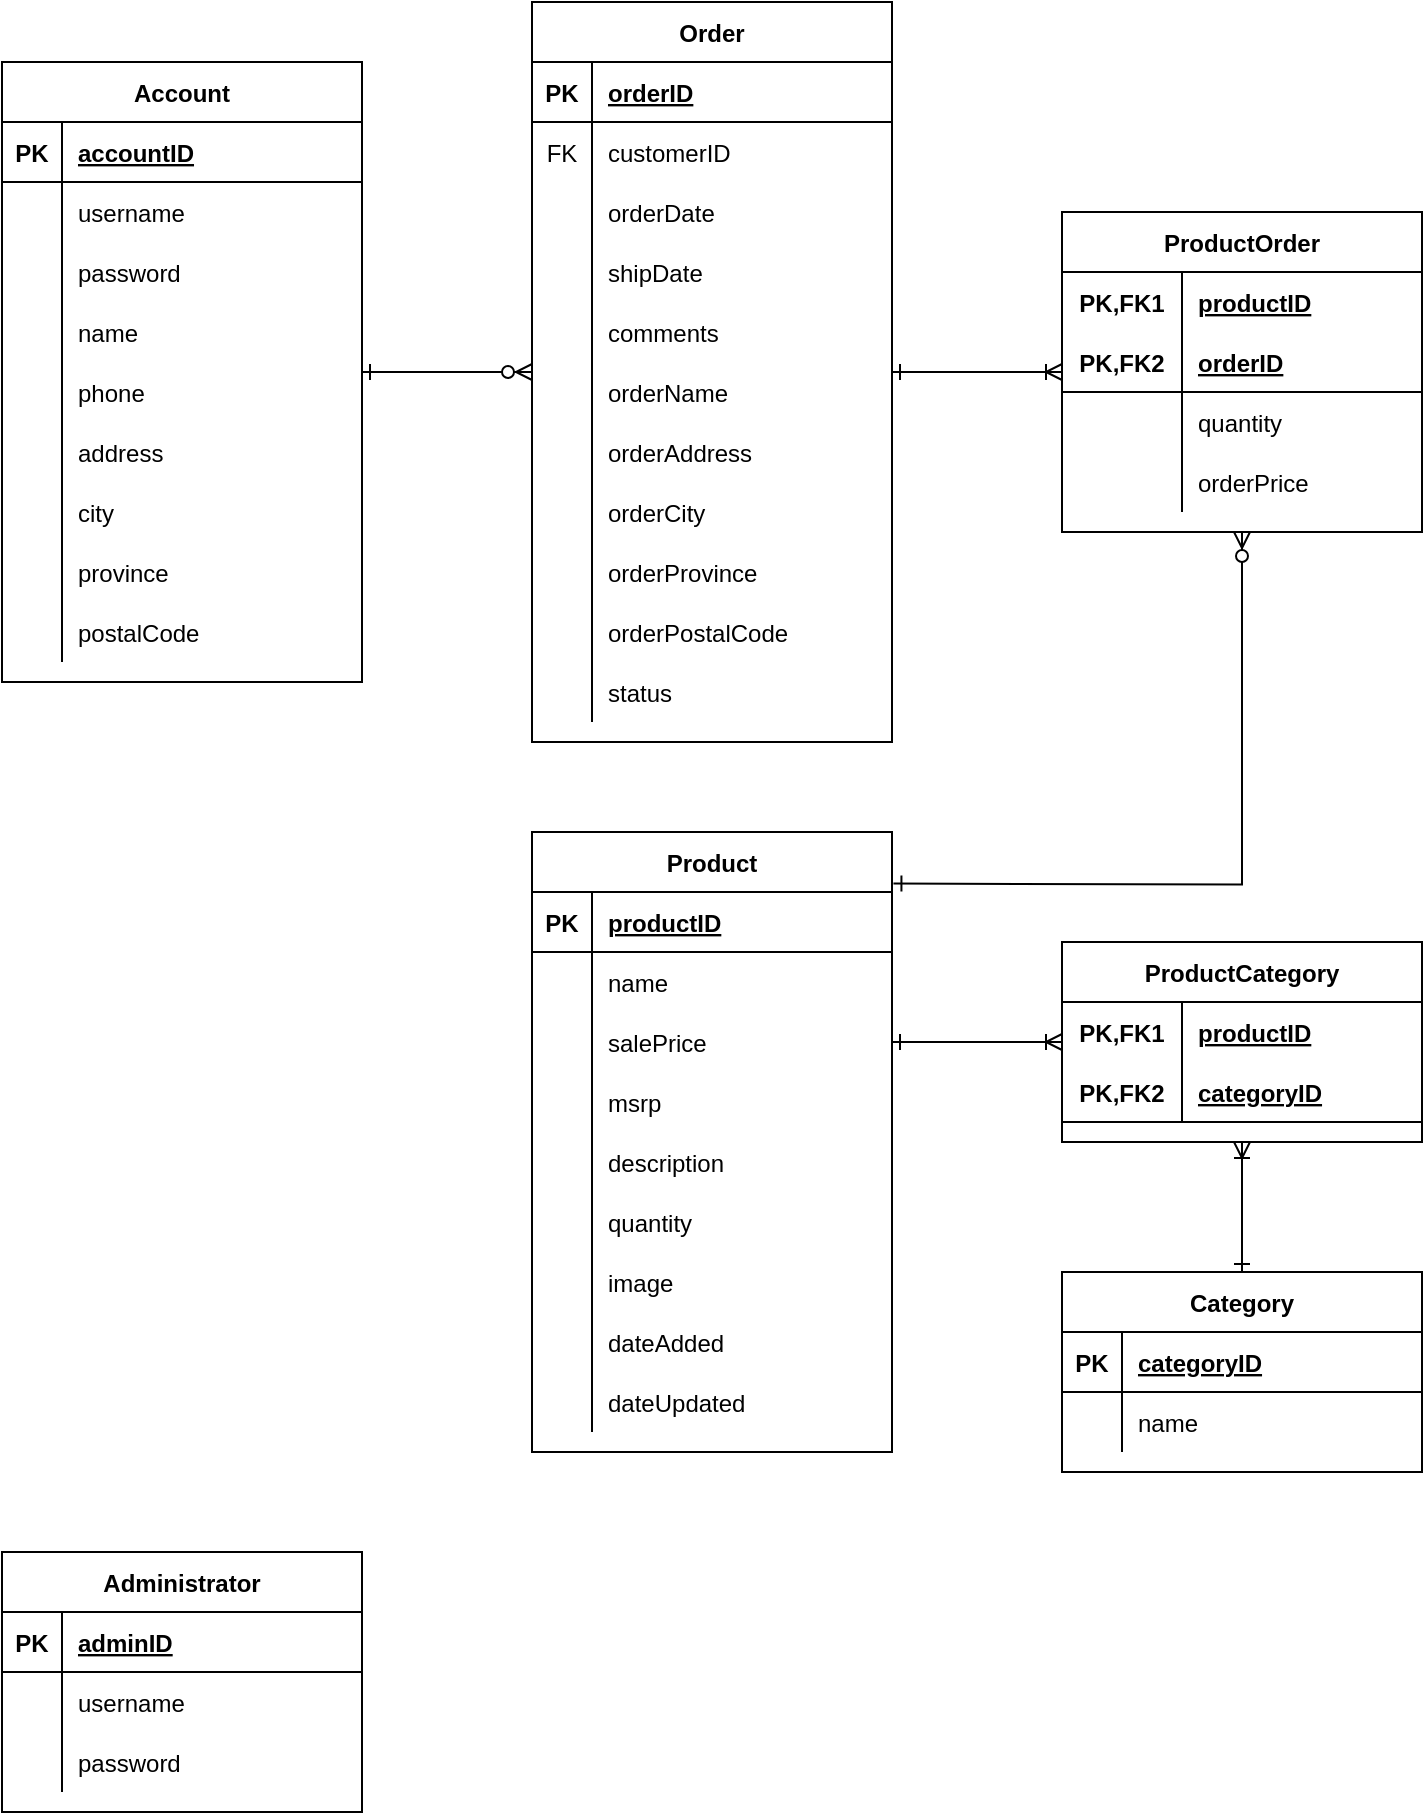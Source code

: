 <mxfile version="14.5.3" type="github"><diagram id="R2lEEEUBdFMjLlhIrx00" name="Page-1"><mxGraphModel dx="1422" dy="763" grid="1" gridSize="10" guides="1" tooltips="1" connect="1" arrows="1" fold="1" page="1" pageScale="1" pageWidth="850" pageHeight="1100" math="0" shadow="0" extFonts="Permanent Marker^https://fonts.googleapis.com/css?family=Permanent+Marker"><root><mxCell id="0"/><mxCell id="1" parent="0"/><mxCell id="G5OpR1MBxTv0R012GZ2A-1" value="Account" style="shape=table;startSize=30;container=1;collapsible=1;childLayout=tableLayout;fixedRows=1;rowLines=0;fontStyle=1;align=center;resizeLast=1;" parent="1" vertex="1"><mxGeometry x="70" y="55" width="180" height="310" as="geometry"/></mxCell><mxCell id="G5OpR1MBxTv0R012GZ2A-2" value="" style="shape=partialRectangle;collapsible=0;dropTarget=0;pointerEvents=0;fillColor=none;top=0;left=0;bottom=1;right=0;points=[[0,0.5],[1,0.5]];portConstraint=eastwest;" parent="G5OpR1MBxTv0R012GZ2A-1" vertex="1"><mxGeometry y="30" width="180" height="30" as="geometry"/></mxCell><mxCell id="G5OpR1MBxTv0R012GZ2A-3" value="PK" style="shape=partialRectangle;connectable=0;fillColor=none;top=0;left=0;bottom=0;right=0;fontStyle=1;overflow=hidden;" parent="G5OpR1MBxTv0R012GZ2A-2" vertex="1"><mxGeometry width="30" height="30" as="geometry"/></mxCell><mxCell id="G5OpR1MBxTv0R012GZ2A-4" value="accountID" style="shape=partialRectangle;connectable=0;fillColor=none;top=0;left=0;bottom=0;right=0;align=left;spacingLeft=6;fontStyle=5;overflow=hidden;" parent="G5OpR1MBxTv0R012GZ2A-2" vertex="1"><mxGeometry x="30" width="150" height="30" as="geometry"/></mxCell><mxCell id="G5OpR1MBxTv0R012GZ2A-189" value="" style="shape=partialRectangle;collapsible=0;dropTarget=0;pointerEvents=0;fillColor=none;top=0;left=0;bottom=0;right=0;points=[[0,0.5],[1,0.5]];portConstraint=eastwest;" parent="G5OpR1MBxTv0R012GZ2A-1" vertex="1"><mxGeometry y="60" width="180" height="30" as="geometry"/></mxCell><mxCell id="G5OpR1MBxTv0R012GZ2A-190" value="" style="shape=partialRectangle;connectable=0;fillColor=none;top=0;left=0;bottom=0;right=0;editable=1;overflow=hidden;" parent="G5OpR1MBxTv0R012GZ2A-189" vertex="1"><mxGeometry width="30" height="30" as="geometry"/></mxCell><mxCell id="G5OpR1MBxTv0R012GZ2A-191" value="username" style="shape=partialRectangle;connectable=0;fillColor=none;top=0;left=0;bottom=0;right=0;align=left;spacingLeft=6;overflow=hidden;" parent="G5OpR1MBxTv0R012GZ2A-189" vertex="1"><mxGeometry x="30" width="150" height="30" as="geometry"/></mxCell><mxCell id="G5OpR1MBxTv0R012GZ2A-192" value="" style="shape=partialRectangle;collapsible=0;dropTarget=0;pointerEvents=0;fillColor=none;top=0;left=0;bottom=0;right=0;points=[[0,0.5],[1,0.5]];portConstraint=eastwest;" parent="G5OpR1MBxTv0R012GZ2A-1" vertex="1"><mxGeometry y="90" width="180" height="30" as="geometry"/></mxCell><mxCell id="G5OpR1MBxTv0R012GZ2A-193" value="" style="shape=partialRectangle;connectable=0;fillColor=none;top=0;left=0;bottom=0;right=0;editable=1;overflow=hidden;" parent="G5OpR1MBxTv0R012GZ2A-192" vertex="1"><mxGeometry width="30" height="30" as="geometry"/></mxCell><mxCell id="G5OpR1MBxTv0R012GZ2A-194" value="password" style="shape=partialRectangle;connectable=0;fillColor=none;top=0;left=0;bottom=0;right=0;align=left;spacingLeft=6;overflow=hidden;" parent="G5OpR1MBxTv0R012GZ2A-192" vertex="1"><mxGeometry x="30" width="150" height="30" as="geometry"/></mxCell><mxCell id="G5OpR1MBxTv0R012GZ2A-5" value="" style="shape=partialRectangle;collapsible=0;dropTarget=0;pointerEvents=0;fillColor=none;top=0;left=0;bottom=0;right=0;points=[[0,0.5],[1,0.5]];portConstraint=eastwest;" parent="G5OpR1MBxTv0R012GZ2A-1" vertex="1"><mxGeometry y="120" width="180" height="30" as="geometry"/></mxCell><mxCell id="G5OpR1MBxTv0R012GZ2A-6" value="" style="shape=partialRectangle;connectable=0;fillColor=none;top=0;left=0;bottom=0;right=0;editable=1;overflow=hidden;" parent="G5OpR1MBxTv0R012GZ2A-5" vertex="1"><mxGeometry width="30" height="30" as="geometry"/></mxCell><mxCell id="G5OpR1MBxTv0R012GZ2A-7" value="name" style="shape=partialRectangle;connectable=0;fillColor=none;top=0;left=0;bottom=0;right=0;align=left;spacingLeft=6;overflow=hidden;" parent="G5OpR1MBxTv0R012GZ2A-5" vertex="1"><mxGeometry x="30" width="150" height="30" as="geometry"/></mxCell><mxCell id="G5OpR1MBxTv0R012GZ2A-11" value="" style="shape=partialRectangle;collapsible=0;dropTarget=0;pointerEvents=0;fillColor=none;top=0;left=0;bottom=0;right=0;points=[[0,0.5],[1,0.5]];portConstraint=eastwest;" parent="G5OpR1MBxTv0R012GZ2A-1" vertex="1"><mxGeometry y="150" width="180" height="30" as="geometry"/></mxCell><mxCell id="G5OpR1MBxTv0R012GZ2A-12" value="" style="shape=partialRectangle;connectable=0;fillColor=none;top=0;left=0;bottom=0;right=0;editable=1;overflow=hidden;" parent="G5OpR1MBxTv0R012GZ2A-11" vertex="1"><mxGeometry width="30" height="30" as="geometry"/></mxCell><mxCell id="G5OpR1MBxTv0R012GZ2A-13" value="phone" style="shape=partialRectangle;connectable=0;fillColor=none;top=0;left=0;bottom=0;right=0;align=left;spacingLeft=6;overflow=hidden;" parent="G5OpR1MBxTv0R012GZ2A-11" vertex="1"><mxGeometry x="30" width="150" height="30" as="geometry"/></mxCell><mxCell id="G5OpR1MBxTv0R012GZ2A-86" value="" style="shape=partialRectangle;collapsible=0;dropTarget=0;pointerEvents=0;fillColor=none;top=0;left=0;bottom=0;right=0;points=[[0,0.5],[1,0.5]];portConstraint=eastwest;" parent="G5OpR1MBxTv0R012GZ2A-1" vertex="1"><mxGeometry y="180" width="180" height="30" as="geometry"/></mxCell><mxCell id="G5OpR1MBxTv0R012GZ2A-87" value="" style="shape=partialRectangle;connectable=0;fillColor=none;top=0;left=0;bottom=0;right=0;editable=1;overflow=hidden;" parent="G5OpR1MBxTv0R012GZ2A-86" vertex="1"><mxGeometry width="30" height="30" as="geometry"/></mxCell><mxCell id="G5OpR1MBxTv0R012GZ2A-88" value="address" style="shape=partialRectangle;connectable=0;fillColor=none;top=0;left=0;bottom=0;right=0;align=left;spacingLeft=6;overflow=hidden;" parent="G5OpR1MBxTv0R012GZ2A-86" vertex="1"><mxGeometry x="30" width="150" height="30" as="geometry"/></mxCell><mxCell id="G5OpR1MBxTv0R012GZ2A-89" value="" style="shape=partialRectangle;collapsible=0;dropTarget=0;pointerEvents=0;fillColor=none;top=0;left=0;bottom=0;right=0;points=[[0,0.5],[1,0.5]];portConstraint=eastwest;" parent="G5OpR1MBxTv0R012GZ2A-1" vertex="1"><mxGeometry y="210" width="180" height="30" as="geometry"/></mxCell><mxCell id="G5OpR1MBxTv0R012GZ2A-90" value="" style="shape=partialRectangle;connectable=0;fillColor=none;top=0;left=0;bottom=0;right=0;editable=1;overflow=hidden;" parent="G5OpR1MBxTv0R012GZ2A-89" vertex="1"><mxGeometry width="30" height="30" as="geometry"/></mxCell><mxCell id="G5OpR1MBxTv0R012GZ2A-91" value="city" style="shape=partialRectangle;connectable=0;fillColor=none;top=0;left=0;bottom=0;right=0;align=left;spacingLeft=6;overflow=hidden;" parent="G5OpR1MBxTv0R012GZ2A-89" vertex="1"><mxGeometry x="30" width="150" height="30" as="geometry"/></mxCell><mxCell id="G5OpR1MBxTv0R012GZ2A-92" value="" style="shape=partialRectangle;collapsible=0;dropTarget=0;pointerEvents=0;fillColor=none;top=0;left=0;bottom=0;right=0;points=[[0,0.5],[1,0.5]];portConstraint=eastwest;" parent="G5OpR1MBxTv0R012GZ2A-1" vertex="1"><mxGeometry y="240" width="180" height="30" as="geometry"/></mxCell><mxCell id="G5OpR1MBxTv0R012GZ2A-93" value="" style="shape=partialRectangle;connectable=0;fillColor=none;top=0;left=0;bottom=0;right=0;editable=1;overflow=hidden;" parent="G5OpR1MBxTv0R012GZ2A-92" vertex="1"><mxGeometry width="30" height="30" as="geometry"/></mxCell><mxCell id="G5OpR1MBxTv0R012GZ2A-94" value="province" style="shape=partialRectangle;connectable=0;fillColor=none;top=0;left=0;bottom=0;right=0;align=left;spacingLeft=6;overflow=hidden;" parent="G5OpR1MBxTv0R012GZ2A-92" vertex="1"><mxGeometry x="30" width="150" height="30" as="geometry"/></mxCell><mxCell id="G5OpR1MBxTv0R012GZ2A-99" value="" style="shape=partialRectangle;collapsible=0;dropTarget=0;pointerEvents=0;fillColor=none;top=0;left=0;bottom=0;right=0;points=[[0,0.5],[1,0.5]];portConstraint=eastwest;" parent="G5OpR1MBxTv0R012GZ2A-1" vertex="1"><mxGeometry y="270" width="180" height="30" as="geometry"/></mxCell><mxCell id="G5OpR1MBxTv0R012GZ2A-100" value="" style="shape=partialRectangle;connectable=0;fillColor=none;top=0;left=0;bottom=0;right=0;editable=1;overflow=hidden;" parent="G5OpR1MBxTv0R012GZ2A-99" vertex="1"><mxGeometry width="30" height="30" as="geometry"/></mxCell><mxCell id="G5OpR1MBxTv0R012GZ2A-101" value="postalCode" style="shape=partialRectangle;connectable=0;fillColor=none;top=0;left=0;bottom=0;right=0;align=left;spacingLeft=6;overflow=hidden;" parent="G5OpR1MBxTv0R012GZ2A-99" vertex="1"><mxGeometry x="30" width="150" height="30" as="geometry"/></mxCell><mxCell id="G5OpR1MBxTv0R012GZ2A-17" value="Product" style="shape=table;startSize=30;container=1;collapsible=1;childLayout=tableLayout;fixedRows=1;rowLines=0;fontStyle=1;align=center;resizeLast=1;" parent="1" vertex="1"><mxGeometry x="335" y="440" width="180" height="310" as="geometry"><mxRectangle x="330" y="360" width="80" height="30" as="alternateBounds"/></mxGeometry></mxCell><mxCell id="G5OpR1MBxTv0R012GZ2A-18" value="" style="shape=partialRectangle;collapsible=0;dropTarget=0;pointerEvents=0;fillColor=none;top=0;left=0;bottom=1;right=0;points=[[0,0.5],[1,0.5]];portConstraint=eastwest;" parent="G5OpR1MBxTv0R012GZ2A-17" vertex="1"><mxGeometry y="30" width="180" height="30" as="geometry"/></mxCell><mxCell id="G5OpR1MBxTv0R012GZ2A-19" value="PK" style="shape=partialRectangle;connectable=0;fillColor=none;top=0;left=0;bottom=0;right=0;fontStyle=1;overflow=hidden;" parent="G5OpR1MBxTv0R012GZ2A-18" vertex="1"><mxGeometry width="30" height="30" as="geometry"/></mxCell><mxCell id="G5OpR1MBxTv0R012GZ2A-20" value="productID" style="shape=partialRectangle;connectable=0;fillColor=none;top=0;left=0;bottom=0;right=0;align=left;spacingLeft=6;fontStyle=5;overflow=hidden;" parent="G5OpR1MBxTv0R012GZ2A-18" vertex="1"><mxGeometry x="30" width="150" height="30" as="geometry"/></mxCell><mxCell id="G5OpR1MBxTv0R012GZ2A-21" value="" style="shape=partialRectangle;collapsible=0;dropTarget=0;pointerEvents=0;fillColor=none;top=0;left=0;bottom=0;right=0;points=[[0,0.5],[1,0.5]];portConstraint=eastwest;" parent="G5OpR1MBxTv0R012GZ2A-17" vertex="1"><mxGeometry y="60" width="180" height="30" as="geometry"/></mxCell><mxCell id="G5OpR1MBxTv0R012GZ2A-22" value="" style="shape=partialRectangle;connectable=0;fillColor=none;top=0;left=0;bottom=0;right=0;editable=1;overflow=hidden;" parent="G5OpR1MBxTv0R012GZ2A-21" vertex="1"><mxGeometry width="30" height="30" as="geometry"/></mxCell><mxCell id="G5OpR1MBxTv0R012GZ2A-23" value="name" style="shape=partialRectangle;connectable=0;fillColor=none;top=0;left=0;bottom=0;right=0;align=left;spacingLeft=6;overflow=hidden;" parent="G5OpR1MBxTv0R012GZ2A-21" vertex="1"><mxGeometry x="30" width="150" height="30" as="geometry"/></mxCell><mxCell id="G5OpR1MBxTv0R012GZ2A-24" value="" style="shape=partialRectangle;collapsible=0;dropTarget=0;pointerEvents=0;fillColor=none;top=0;left=0;bottom=0;right=0;points=[[0,0.5],[1,0.5]];portConstraint=eastwest;" parent="G5OpR1MBxTv0R012GZ2A-17" vertex="1"><mxGeometry y="90" width="180" height="30" as="geometry"/></mxCell><mxCell id="G5OpR1MBxTv0R012GZ2A-25" value="" style="shape=partialRectangle;connectable=0;fillColor=none;top=0;left=0;bottom=0;right=0;editable=1;overflow=hidden;" parent="G5OpR1MBxTv0R012GZ2A-24" vertex="1"><mxGeometry width="30" height="30" as="geometry"/></mxCell><mxCell id="G5OpR1MBxTv0R012GZ2A-26" value="salePrice" style="shape=partialRectangle;connectable=0;fillColor=none;top=0;left=0;bottom=0;right=0;align=left;spacingLeft=6;overflow=hidden;" parent="G5OpR1MBxTv0R012GZ2A-24" vertex="1"><mxGeometry x="30" width="150" height="30" as="geometry"/></mxCell><mxCell id="G5OpR1MBxTv0R012GZ2A-167" value="" style="shape=partialRectangle;collapsible=0;dropTarget=0;pointerEvents=0;fillColor=none;top=0;left=0;bottom=0;right=0;points=[[0,0.5],[1,0.5]];portConstraint=eastwest;" parent="G5OpR1MBxTv0R012GZ2A-17" vertex="1"><mxGeometry y="120" width="180" height="30" as="geometry"/></mxCell><mxCell id="G5OpR1MBxTv0R012GZ2A-168" value="" style="shape=partialRectangle;connectable=0;fillColor=none;top=0;left=0;bottom=0;right=0;editable=1;overflow=hidden;" parent="G5OpR1MBxTv0R012GZ2A-167" vertex="1"><mxGeometry width="30" height="30" as="geometry"/></mxCell><mxCell id="G5OpR1MBxTv0R012GZ2A-169" value="msrp" style="shape=partialRectangle;connectable=0;fillColor=none;top=0;left=0;bottom=0;right=0;align=left;spacingLeft=6;overflow=hidden;" parent="G5OpR1MBxTv0R012GZ2A-167" vertex="1"><mxGeometry x="30" width="150" height="30" as="geometry"/></mxCell><mxCell id="G5OpR1MBxTv0R012GZ2A-27" value="" style="shape=partialRectangle;collapsible=0;dropTarget=0;pointerEvents=0;fillColor=none;top=0;left=0;bottom=0;right=0;points=[[0,0.5],[1,0.5]];portConstraint=eastwest;" parent="G5OpR1MBxTv0R012GZ2A-17" vertex="1"><mxGeometry y="150" width="180" height="30" as="geometry"/></mxCell><mxCell id="G5OpR1MBxTv0R012GZ2A-28" value="" style="shape=partialRectangle;connectable=0;fillColor=none;top=0;left=0;bottom=0;right=0;editable=1;overflow=hidden;" parent="G5OpR1MBxTv0R012GZ2A-27" vertex="1"><mxGeometry width="30" height="30" as="geometry"/></mxCell><mxCell id="G5OpR1MBxTv0R012GZ2A-29" value="description" style="shape=partialRectangle;connectable=0;fillColor=none;top=0;left=0;bottom=0;right=0;align=left;spacingLeft=6;overflow=hidden;" parent="G5OpR1MBxTv0R012GZ2A-27" vertex="1"><mxGeometry x="30" width="150" height="30" as="geometry"/></mxCell><mxCell id="G5OpR1MBxTv0R012GZ2A-102" value="" style="shape=partialRectangle;collapsible=0;dropTarget=0;pointerEvents=0;fillColor=none;top=0;left=0;bottom=0;right=0;points=[[0,0.5],[1,0.5]];portConstraint=eastwest;" parent="G5OpR1MBxTv0R012GZ2A-17" vertex="1"><mxGeometry y="180" width="180" height="30" as="geometry"/></mxCell><mxCell id="G5OpR1MBxTv0R012GZ2A-103" value="" style="shape=partialRectangle;connectable=0;fillColor=none;top=0;left=0;bottom=0;right=0;editable=1;overflow=hidden;" parent="G5OpR1MBxTv0R012GZ2A-102" vertex="1"><mxGeometry width="30" height="30" as="geometry"/></mxCell><mxCell id="G5OpR1MBxTv0R012GZ2A-104" value="quantity" style="shape=partialRectangle;connectable=0;fillColor=none;top=0;left=0;bottom=0;right=0;align=left;spacingLeft=6;overflow=hidden;" parent="G5OpR1MBxTv0R012GZ2A-102" vertex="1"><mxGeometry x="30" width="150" height="30" as="geometry"/></mxCell><mxCell id="G5OpR1MBxTv0R012GZ2A-105" value="" style="shape=partialRectangle;collapsible=0;dropTarget=0;pointerEvents=0;fillColor=none;top=0;left=0;bottom=0;right=0;points=[[0,0.5],[1,0.5]];portConstraint=eastwest;" parent="G5OpR1MBxTv0R012GZ2A-17" vertex="1"><mxGeometry y="210" width="180" height="30" as="geometry"/></mxCell><mxCell id="G5OpR1MBxTv0R012GZ2A-106" value="" style="shape=partialRectangle;connectable=0;fillColor=none;top=0;left=0;bottom=0;right=0;editable=1;overflow=hidden;" parent="G5OpR1MBxTv0R012GZ2A-105" vertex="1"><mxGeometry width="30" height="30" as="geometry"/></mxCell><mxCell id="G5OpR1MBxTv0R012GZ2A-107" value="image" style="shape=partialRectangle;connectable=0;fillColor=none;top=0;left=0;bottom=0;right=0;align=left;spacingLeft=6;overflow=hidden;" parent="G5OpR1MBxTv0R012GZ2A-105" vertex="1"><mxGeometry x="30" width="150" height="30" as="geometry"/></mxCell><mxCell id="G5OpR1MBxTv0R012GZ2A-170" value="" style="shape=partialRectangle;collapsible=0;dropTarget=0;pointerEvents=0;fillColor=none;top=0;left=0;bottom=0;right=0;points=[[0,0.5],[1,0.5]];portConstraint=eastwest;" parent="G5OpR1MBxTv0R012GZ2A-17" vertex="1"><mxGeometry y="240" width="180" height="30" as="geometry"/></mxCell><mxCell id="G5OpR1MBxTv0R012GZ2A-171" value="" style="shape=partialRectangle;connectable=0;fillColor=none;top=0;left=0;bottom=0;right=0;editable=1;overflow=hidden;" parent="G5OpR1MBxTv0R012GZ2A-170" vertex="1"><mxGeometry width="30" height="30" as="geometry"/></mxCell><mxCell id="G5OpR1MBxTv0R012GZ2A-172" value="dateAdded" style="shape=partialRectangle;connectable=0;fillColor=none;top=0;left=0;bottom=0;right=0;align=left;spacingLeft=6;overflow=hidden;" parent="G5OpR1MBxTv0R012GZ2A-170" vertex="1"><mxGeometry x="30" width="150" height="30" as="geometry"/></mxCell><mxCell id="G5OpR1MBxTv0R012GZ2A-173" value="" style="shape=partialRectangle;collapsible=0;dropTarget=0;pointerEvents=0;fillColor=none;top=0;left=0;bottom=0;right=0;points=[[0,0.5],[1,0.5]];portConstraint=eastwest;" parent="G5OpR1MBxTv0R012GZ2A-17" vertex="1"><mxGeometry y="270" width="180" height="30" as="geometry"/></mxCell><mxCell id="G5OpR1MBxTv0R012GZ2A-174" value="" style="shape=partialRectangle;connectable=0;fillColor=none;top=0;left=0;bottom=0;right=0;editable=1;overflow=hidden;" parent="G5OpR1MBxTv0R012GZ2A-173" vertex="1"><mxGeometry width="30" height="30" as="geometry"/></mxCell><mxCell id="G5OpR1MBxTv0R012GZ2A-175" value="dateUpdated" style="shape=partialRectangle;connectable=0;fillColor=none;top=0;left=0;bottom=0;right=0;align=left;spacingLeft=6;overflow=hidden;" parent="G5OpR1MBxTv0R012GZ2A-173" vertex="1"><mxGeometry x="30" width="150" height="30" as="geometry"/></mxCell><mxCell id="G5OpR1MBxTv0R012GZ2A-30" value="Category" style="shape=table;startSize=30;container=1;collapsible=1;childLayout=tableLayout;fixedRows=1;rowLines=0;fontStyle=1;align=center;resizeLast=1;" parent="1" vertex="1"><mxGeometry x="600" y="660" width="180" height="100" as="geometry"/></mxCell><mxCell id="G5OpR1MBxTv0R012GZ2A-31" value="" style="shape=partialRectangle;collapsible=0;dropTarget=0;pointerEvents=0;fillColor=none;top=0;left=0;bottom=1;right=0;points=[[0,0.5],[1,0.5]];portConstraint=eastwest;" parent="G5OpR1MBxTv0R012GZ2A-30" vertex="1"><mxGeometry y="30" width="180" height="30" as="geometry"/></mxCell><mxCell id="G5OpR1MBxTv0R012GZ2A-32" value="PK" style="shape=partialRectangle;connectable=0;fillColor=none;top=0;left=0;bottom=0;right=0;fontStyle=1;overflow=hidden;" parent="G5OpR1MBxTv0R012GZ2A-31" vertex="1"><mxGeometry width="30" height="30" as="geometry"/></mxCell><mxCell id="G5OpR1MBxTv0R012GZ2A-33" value="categoryID" style="shape=partialRectangle;connectable=0;fillColor=none;top=0;left=0;bottom=0;right=0;align=left;spacingLeft=6;fontStyle=5;overflow=hidden;" parent="G5OpR1MBxTv0R012GZ2A-31" vertex="1"><mxGeometry x="30" width="150" height="30" as="geometry"/></mxCell><mxCell id="G5OpR1MBxTv0R012GZ2A-34" value="" style="shape=partialRectangle;collapsible=0;dropTarget=0;pointerEvents=0;fillColor=none;top=0;left=0;bottom=0;right=0;points=[[0,0.5],[1,0.5]];portConstraint=eastwest;" parent="G5OpR1MBxTv0R012GZ2A-30" vertex="1"><mxGeometry y="60" width="180" height="30" as="geometry"/></mxCell><mxCell id="G5OpR1MBxTv0R012GZ2A-35" value="" style="shape=partialRectangle;connectable=0;fillColor=none;top=0;left=0;bottom=0;right=0;editable=1;overflow=hidden;" parent="G5OpR1MBxTv0R012GZ2A-34" vertex="1"><mxGeometry width="30" height="30" as="geometry"/></mxCell><mxCell id="G5OpR1MBxTv0R012GZ2A-36" value="name" style="shape=partialRectangle;connectable=0;fillColor=none;top=0;left=0;bottom=0;right=0;align=left;spacingLeft=6;overflow=hidden;" parent="G5OpR1MBxTv0R012GZ2A-34" vertex="1"><mxGeometry x="30" width="150" height="30" as="geometry"/></mxCell><mxCell id="G5OpR1MBxTv0R012GZ2A-57" value="ProductCategory" style="shape=table;startSize=30;container=1;collapsible=1;childLayout=tableLayout;fixedRows=1;rowLines=0;fontStyle=1;align=center;resizeLast=1;" parent="1" vertex="1"><mxGeometry x="600" y="495" width="180" height="100" as="geometry"/></mxCell><mxCell id="G5OpR1MBxTv0R012GZ2A-58" value="" style="shape=partialRectangle;collapsible=0;dropTarget=0;pointerEvents=0;fillColor=none;top=0;left=0;bottom=0;right=0;points=[[0,0.5],[1,0.5]];portConstraint=eastwest;" parent="G5OpR1MBxTv0R012GZ2A-57" vertex="1"><mxGeometry y="30" width="180" height="30" as="geometry"/></mxCell><mxCell id="G5OpR1MBxTv0R012GZ2A-59" value="PK,FK1" style="shape=partialRectangle;connectable=0;fillColor=none;top=0;left=0;bottom=0;right=0;fontStyle=1;overflow=hidden;" parent="G5OpR1MBxTv0R012GZ2A-58" vertex="1"><mxGeometry width="60" height="30" as="geometry"/></mxCell><mxCell id="G5OpR1MBxTv0R012GZ2A-60" value="productID" style="shape=partialRectangle;connectable=0;fillColor=none;top=0;left=0;bottom=0;right=0;align=left;spacingLeft=6;fontStyle=5;overflow=hidden;" parent="G5OpR1MBxTv0R012GZ2A-58" vertex="1"><mxGeometry x="60" width="120" height="30" as="geometry"/></mxCell><mxCell id="G5OpR1MBxTv0R012GZ2A-61" value="" style="shape=partialRectangle;collapsible=0;dropTarget=0;pointerEvents=0;fillColor=none;top=0;left=0;bottom=1;right=0;points=[[0,0.5],[1,0.5]];portConstraint=eastwest;" parent="G5OpR1MBxTv0R012GZ2A-57" vertex="1"><mxGeometry y="60" width="180" height="30" as="geometry"/></mxCell><mxCell id="G5OpR1MBxTv0R012GZ2A-62" value="PK,FK2" style="shape=partialRectangle;connectable=0;fillColor=none;top=0;left=0;bottom=0;right=0;fontStyle=1;overflow=hidden;" parent="G5OpR1MBxTv0R012GZ2A-61" vertex="1"><mxGeometry width="60" height="30" as="geometry"/></mxCell><mxCell id="G5OpR1MBxTv0R012GZ2A-63" value="categoryID" style="shape=partialRectangle;connectable=0;fillColor=none;top=0;left=0;bottom=0;right=0;align=left;spacingLeft=6;fontStyle=5;overflow=hidden;" parent="G5OpR1MBxTv0R012GZ2A-61" vertex="1"><mxGeometry x="60" width="120" height="30" as="geometry"/></mxCell><mxCell id="G5OpR1MBxTv0R012GZ2A-70" value="Order" style="shape=table;startSize=30;container=1;collapsible=1;childLayout=tableLayout;fixedRows=1;rowLines=0;fontStyle=1;align=center;resizeLast=1;" parent="1" vertex="1"><mxGeometry x="335" y="25" width="180" height="370" as="geometry"/></mxCell><mxCell id="G5OpR1MBxTv0R012GZ2A-71" value="" style="shape=partialRectangle;collapsible=0;dropTarget=0;pointerEvents=0;fillColor=none;top=0;left=0;bottom=1;right=0;points=[[0,0.5],[1,0.5]];portConstraint=eastwest;" parent="G5OpR1MBxTv0R012GZ2A-70" vertex="1"><mxGeometry y="30" width="180" height="30" as="geometry"/></mxCell><mxCell id="G5OpR1MBxTv0R012GZ2A-72" value="PK" style="shape=partialRectangle;connectable=0;fillColor=none;top=0;left=0;bottom=0;right=0;fontStyle=1;overflow=hidden;" parent="G5OpR1MBxTv0R012GZ2A-71" vertex="1"><mxGeometry width="30" height="30" as="geometry"/></mxCell><mxCell id="G5OpR1MBxTv0R012GZ2A-73" value="orderID" style="shape=partialRectangle;connectable=0;fillColor=none;top=0;left=0;bottom=0;right=0;align=left;spacingLeft=6;fontStyle=5;overflow=hidden;" parent="G5OpR1MBxTv0R012GZ2A-71" vertex="1"><mxGeometry x="30" width="150" height="30" as="geometry"/></mxCell><mxCell id="G5OpR1MBxTv0R012GZ2A-138" value="" style="shape=partialRectangle;collapsible=0;dropTarget=0;pointerEvents=0;fillColor=none;top=0;left=0;bottom=0;right=0;points=[[0,0.5],[1,0.5]];portConstraint=eastwest;" parent="G5OpR1MBxTv0R012GZ2A-70" vertex="1"><mxGeometry y="60" width="180" height="30" as="geometry"/></mxCell><mxCell id="G5OpR1MBxTv0R012GZ2A-139" value="FK" style="shape=partialRectangle;connectable=0;fillColor=none;top=0;left=0;bottom=0;right=0;fontStyle=0;overflow=hidden;" parent="G5OpR1MBxTv0R012GZ2A-138" vertex="1"><mxGeometry width="30" height="30" as="geometry"/></mxCell><mxCell id="G5OpR1MBxTv0R012GZ2A-140" value="customerID" style="shape=partialRectangle;connectable=0;fillColor=none;top=0;left=0;bottom=0;right=0;align=left;spacingLeft=6;fontStyle=0;overflow=hidden;" parent="G5OpR1MBxTv0R012GZ2A-138" vertex="1"><mxGeometry x="30" width="150" height="30" as="geometry"/></mxCell><mxCell id="G5OpR1MBxTv0R012GZ2A-74" value="" style="shape=partialRectangle;collapsible=0;dropTarget=0;pointerEvents=0;fillColor=none;top=0;left=0;bottom=0;right=0;points=[[0,0.5],[1,0.5]];portConstraint=eastwest;" parent="G5OpR1MBxTv0R012GZ2A-70" vertex="1"><mxGeometry y="90" width="180" height="30" as="geometry"/></mxCell><mxCell id="G5OpR1MBxTv0R012GZ2A-75" value="" style="shape=partialRectangle;connectable=0;fillColor=none;top=0;left=0;bottom=0;right=0;editable=1;overflow=hidden;" parent="G5OpR1MBxTv0R012GZ2A-74" vertex="1"><mxGeometry width="30" height="30" as="geometry"/></mxCell><mxCell id="G5OpR1MBxTv0R012GZ2A-76" value="orderDate" style="shape=partialRectangle;connectable=0;fillColor=none;top=0;left=0;bottom=0;right=0;align=left;spacingLeft=6;overflow=hidden;" parent="G5OpR1MBxTv0R012GZ2A-74" vertex="1"><mxGeometry x="30" width="150" height="30" as="geometry"/></mxCell><mxCell id="G5OpR1MBxTv0R012GZ2A-77" value="" style="shape=partialRectangle;collapsible=0;dropTarget=0;pointerEvents=0;fillColor=none;top=0;left=0;bottom=0;right=0;points=[[0,0.5],[1,0.5]];portConstraint=eastwest;" parent="G5OpR1MBxTv0R012GZ2A-70" vertex="1"><mxGeometry y="120" width="180" height="30" as="geometry"/></mxCell><mxCell id="G5OpR1MBxTv0R012GZ2A-78" value="" style="shape=partialRectangle;connectable=0;fillColor=none;top=0;left=0;bottom=0;right=0;editable=1;overflow=hidden;" parent="G5OpR1MBxTv0R012GZ2A-77" vertex="1"><mxGeometry width="30" height="30" as="geometry"/></mxCell><mxCell id="G5OpR1MBxTv0R012GZ2A-79" value="shipDate" style="shape=partialRectangle;connectable=0;fillColor=none;top=0;left=0;bottom=0;right=0;align=left;spacingLeft=6;overflow=hidden;" parent="G5OpR1MBxTv0R012GZ2A-77" vertex="1"><mxGeometry x="30" width="150" height="30" as="geometry"/></mxCell><mxCell id="G5OpR1MBxTv0R012GZ2A-80" value="" style="shape=partialRectangle;collapsible=0;dropTarget=0;pointerEvents=0;fillColor=none;top=0;left=0;bottom=0;right=0;points=[[0,0.5],[1,0.5]];portConstraint=eastwest;" parent="G5OpR1MBxTv0R012GZ2A-70" vertex="1"><mxGeometry y="150" width="180" height="30" as="geometry"/></mxCell><mxCell id="G5OpR1MBxTv0R012GZ2A-81" value="" style="shape=partialRectangle;connectable=0;fillColor=none;top=0;left=0;bottom=0;right=0;editable=1;overflow=hidden;" parent="G5OpR1MBxTv0R012GZ2A-80" vertex="1"><mxGeometry width="30" height="30" as="geometry"/></mxCell><mxCell id="G5OpR1MBxTv0R012GZ2A-82" value="comments" style="shape=partialRectangle;connectable=0;fillColor=none;top=0;left=0;bottom=0;right=0;align=left;spacingLeft=6;overflow=hidden;" parent="G5OpR1MBxTv0R012GZ2A-80" vertex="1"><mxGeometry x="30" width="150" height="30" as="geometry"/></mxCell><mxCell id="MiB0Gkt5P7qyltB0Qgp2-1" value="" style="shape=partialRectangle;collapsible=0;dropTarget=0;pointerEvents=0;fillColor=none;top=0;left=0;bottom=0;right=0;points=[[0,0.5],[1,0.5]];portConstraint=eastwest;" parent="G5OpR1MBxTv0R012GZ2A-70" vertex="1"><mxGeometry y="180" width="180" height="30" as="geometry"/></mxCell><mxCell id="MiB0Gkt5P7qyltB0Qgp2-2" value="" style="shape=partialRectangle;connectable=0;fillColor=none;top=0;left=0;bottom=0;right=0;editable=1;overflow=hidden;" parent="MiB0Gkt5P7qyltB0Qgp2-1" vertex="1"><mxGeometry width="30" height="30" as="geometry"/></mxCell><mxCell id="MiB0Gkt5P7qyltB0Qgp2-3" value="orderName" style="shape=partialRectangle;connectable=0;fillColor=none;top=0;left=0;bottom=0;right=0;align=left;spacingLeft=6;overflow=hidden;" parent="MiB0Gkt5P7qyltB0Qgp2-1" vertex="1"><mxGeometry x="30" width="150" height="30" as="geometry"/></mxCell><mxCell id="G5OpR1MBxTv0R012GZ2A-195" value="" style="shape=partialRectangle;collapsible=0;dropTarget=0;pointerEvents=0;fillColor=none;top=0;left=0;bottom=0;right=0;points=[[0,0.5],[1,0.5]];portConstraint=eastwest;" parent="G5OpR1MBxTv0R012GZ2A-70" vertex="1"><mxGeometry y="210" width="180" height="30" as="geometry"/></mxCell><mxCell id="G5OpR1MBxTv0R012GZ2A-196" value="" style="shape=partialRectangle;connectable=0;fillColor=none;top=0;left=0;bottom=0;right=0;editable=1;overflow=hidden;" parent="G5OpR1MBxTv0R012GZ2A-195" vertex="1"><mxGeometry width="30" height="30" as="geometry"/></mxCell><mxCell id="G5OpR1MBxTv0R012GZ2A-197" value="orderAddress" style="shape=partialRectangle;connectable=0;fillColor=none;top=0;left=0;bottom=0;right=0;align=left;spacingLeft=6;overflow=hidden;" parent="G5OpR1MBxTv0R012GZ2A-195" vertex="1"><mxGeometry x="30" width="150" height="30" as="geometry"/></mxCell><mxCell id="G5OpR1MBxTv0R012GZ2A-198" value="" style="shape=partialRectangle;collapsible=0;dropTarget=0;pointerEvents=0;fillColor=none;top=0;left=0;bottom=0;right=0;points=[[0,0.5],[1,0.5]];portConstraint=eastwest;" parent="G5OpR1MBxTv0R012GZ2A-70" vertex="1"><mxGeometry y="240" width="180" height="30" as="geometry"/></mxCell><mxCell id="G5OpR1MBxTv0R012GZ2A-199" value="" style="shape=partialRectangle;connectable=0;fillColor=none;top=0;left=0;bottom=0;right=0;editable=1;overflow=hidden;" parent="G5OpR1MBxTv0R012GZ2A-198" vertex="1"><mxGeometry width="30" height="30" as="geometry"/></mxCell><mxCell id="G5OpR1MBxTv0R012GZ2A-200" value="orderCity" style="shape=partialRectangle;connectable=0;fillColor=none;top=0;left=0;bottom=0;right=0;align=left;spacingLeft=6;overflow=hidden;" parent="G5OpR1MBxTv0R012GZ2A-198" vertex="1"><mxGeometry x="30" width="150" height="30" as="geometry"/></mxCell><mxCell id="G5OpR1MBxTv0R012GZ2A-201" value="" style="shape=partialRectangle;collapsible=0;dropTarget=0;pointerEvents=0;fillColor=none;top=0;left=0;bottom=0;right=0;points=[[0,0.5],[1,0.5]];portConstraint=eastwest;" parent="G5OpR1MBxTv0R012GZ2A-70" vertex="1"><mxGeometry y="270" width="180" height="30" as="geometry"/></mxCell><mxCell id="G5OpR1MBxTv0R012GZ2A-202" value="" style="shape=partialRectangle;connectable=0;fillColor=none;top=0;left=0;bottom=0;right=0;editable=1;overflow=hidden;" parent="G5OpR1MBxTv0R012GZ2A-201" vertex="1"><mxGeometry width="30" height="30" as="geometry"/></mxCell><mxCell id="G5OpR1MBxTv0R012GZ2A-203" value="orderProvince" style="shape=partialRectangle;connectable=0;fillColor=none;top=0;left=0;bottom=0;right=0;align=left;spacingLeft=6;overflow=hidden;" parent="G5OpR1MBxTv0R012GZ2A-201" vertex="1"><mxGeometry x="30" width="150" height="30" as="geometry"/></mxCell><mxCell id="G5OpR1MBxTv0R012GZ2A-204" value="" style="shape=partialRectangle;collapsible=0;dropTarget=0;pointerEvents=0;fillColor=none;top=0;left=0;bottom=0;right=0;points=[[0,0.5],[1,0.5]];portConstraint=eastwest;" parent="G5OpR1MBxTv0R012GZ2A-70" vertex="1"><mxGeometry y="300" width="180" height="30" as="geometry"/></mxCell><mxCell id="G5OpR1MBxTv0R012GZ2A-205" value="" style="shape=partialRectangle;connectable=0;fillColor=none;top=0;left=0;bottom=0;right=0;editable=1;overflow=hidden;" parent="G5OpR1MBxTv0R012GZ2A-204" vertex="1"><mxGeometry width="30" height="30" as="geometry"/></mxCell><mxCell id="G5OpR1MBxTv0R012GZ2A-206" value="orderPostalCode" style="shape=partialRectangle;connectable=0;fillColor=none;top=0;left=0;bottom=0;right=0;align=left;spacingLeft=6;overflow=hidden;" parent="G5OpR1MBxTv0R012GZ2A-204" vertex="1"><mxGeometry x="30" width="150" height="30" as="geometry"/></mxCell><mxCell id="MiB0Gkt5P7qyltB0Qgp2-11" value="" style="shape=partialRectangle;collapsible=0;dropTarget=0;pointerEvents=0;fillColor=none;top=0;left=0;bottom=0;right=0;points=[[0,0.5],[1,0.5]];portConstraint=eastwest;" parent="G5OpR1MBxTv0R012GZ2A-70" vertex="1"><mxGeometry y="330" width="180" height="30" as="geometry"/></mxCell><mxCell id="MiB0Gkt5P7qyltB0Qgp2-12" value="" style="shape=partialRectangle;connectable=0;fillColor=none;top=0;left=0;bottom=0;right=0;editable=1;overflow=hidden;" parent="MiB0Gkt5P7qyltB0Qgp2-11" vertex="1"><mxGeometry width="30" height="30" as="geometry"/></mxCell><mxCell id="MiB0Gkt5P7qyltB0Qgp2-13" value="status" style="shape=partialRectangle;connectable=0;fillColor=none;top=0;left=0;bottom=0;right=0;align=left;spacingLeft=6;overflow=hidden;" parent="MiB0Gkt5P7qyltB0Qgp2-11" vertex="1"><mxGeometry x="30" width="150" height="30" as="geometry"/></mxCell><mxCell id="G5OpR1MBxTv0R012GZ2A-121" value="ProductOrder" style="shape=table;startSize=30;container=1;collapsible=1;childLayout=tableLayout;fixedRows=1;rowLines=0;fontStyle=1;align=center;resizeLast=1;" parent="1" vertex="1"><mxGeometry x="600" y="130" width="180" height="160" as="geometry"/></mxCell><mxCell id="G5OpR1MBxTv0R012GZ2A-122" value="" style="shape=partialRectangle;collapsible=0;dropTarget=0;pointerEvents=0;fillColor=none;top=0;left=0;bottom=0;right=0;points=[[0,0.5],[1,0.5]];portConstraint=eastwest;" parent="G5OpR1MBxTv0R012GZ2A-121" vertex="1"><mxGeometry y="30" width="180" height="30" as="geometry"/></mxCell><mxCell id="G5OpR1MBxTv0R012GZ2A-123" value="PK,FK1" style="shape=partialRectangle;connectable=0;fillColor=none;top=0;left=0;bottom=0;right=0;fontStyle=1;overflow=hidden;" parent="G5OpR1MBxTv0R012GZ2A-122" vertex="1"><mxGeometry width="60" height="30" as="geometry"/></mxCell><mxCell id="G5OpR1MBxTv0R012GZ2A-124" value="productID" style="shape=partialRectangle;connectable=0;fillColor=none;top=0;left=0;bottom=0;right=0;align=left;spacingLeft=6;fontStyle=5;overflow=hidden;" parent="G5OpR1MBxTv0R012GZ2A-122" vertex="1"><mxGeometry x="60" width="120" height="30" as="geometry"/></mxCell><mxCell id="G5OpR1MBxTv0R012GZ2A-125" value="" style="shape=partialRectangle;collapsible=0;dropTarget=0;pointerEvents=0;fillColor=none;top=0;left=0;bottom=1;right=0;points=[[0,0.5],[1,0.5]];portConstraint=eastwest;" parent="G5OpR1MBxTv0R012GZ2A-121" vertex="1"><mxGeometry y="60" width="180" height="30" as="geometry"/></mxCell><mxCell id="G5OpR1MBxTv0R012GZ2A-126" value="PK,FK2" style="shape=partialRectangle;connectable=0;fillColor=none;top=0;left=0;bottom=0;right=0;fontStyle=1;overflow=hidden;" parent="G5OpR1MBxTv0R012GZ2A-125" vertex="1"><mxGeometry width="60" height="30" as="geometry"/></mxCell><mxCell id="G5OpR1MBxTv0R012GZ2A-127" value="orderID" style="shape=partialRectangle;connectable=0;fillColor=none;top=0;left=0;bottom=0;right=0;align=left;spacingLeft=6;fontStyle=5;overflow=hidden;" parent="G5OpR1MBxTv0R012GZ2A-125" vertex="1"><mxGeometry x="60" width="120" height="30" as="geometry"/></mxCell><mxCell id="G5OpR1MBxTv0R012GZ2A-128" value="" style="shape=partialRectangle;collapsible=0;dropTarget=0;pointerEvents=0;fillColor=none;top=0;left=0;bottom=0;right=0;points=[[0,0.5],[1,0.5]];portConstraint=eastwest;" parent="G5OpR1MBxTv0R012GZ2A-121" vertex="1"><mxGeometry y="90" width="180" height="30" as="geometry"/></mxCell><mxCell id="G5OpR1MBxTv0R012GZ2A-129" value="" style="shape=partialRectangle;connectable=0;fillColor=none;top=0;left=0;bottom=0;right=0;editable=1;overflow=hidden;" parent="G5OpR1MBxTv0R012GZ2A-128" vertex="1"><mxGeometry width="60" height="30" as="geometry"/></mxCell><mxCell id="G5OpR1MBxTv0R012GZ2A-130" value="quantity" style="shape=partialRectangle;connectable=0;fillColor=none;top=0;left=0;bottom=0;right=0;align=left;spacingLeft=6;overflow=hidden;" parent="G5OpR1MBxTv0R012GZ2A-128" vertex="1"><mxGeometry x="60" width="120" height="30" as="geometry"/></mxCell><mxCell id="G5OpR1MBxTv0R012GZ2A-131" value="" style="shape=partialRectangle;collapsible=0;dropTarget=0;pointerEvents=0;fillColor=none;top=0;left=0;bottom=0;right=0;points=[[0,0.5],[1,0.5]];portConstraint=eastwest;" parent="G5OpR1MBxTv0R012GZ2A-121" vertex="1"><mxGeometry y="120" width="180" height="30" as="geometry"/></mxCell><mxCell id="G5OpR1MBxTv0R012GZ2A-132" value="" style="shape=partialRectangle;connectable=0;fillColor=none;top=0;left=0;bottom=0;right=0;editable=1;overflow=hidden;" parent="G5OpR1MBxTv0R012GZ2A-131" vertex="1"><mxGeometry width="60" height="30" as="geometry"/></mxCell><mxCell id="G5OpR1MBxTv0R012GZ2A-133" value="orderPrice" style="shape=partialRectangle;connectable=0;fillColor=none;top=0;left=0;bottom=0;right=0;align=left;spacingLeft=6;overflow=hidden;" parent="G5OpR1MBxTv0R012GZ2A-131" vertex="1"><mxGeometry x="60" width="120" height="30" as="geometry"/></mxCell><mxCell id="G5OpR1MBxTv0R012GZ2A-176" value="Administrator" style="shape=table;startSize=30;container=1;collapsible=1;childLayout=tableLayout;fixedRows=1;rowLines=0;fontStyle=1;align=center;resizeLast=1;" parent="1" vertex="1"><mxGeometry x="70" y="800" width="180" height="130" as="geometry"/></mxCell><mxCell id="G5OpR1MBxTv0R012GZ2A-177" value="" style="shape=partialRectangle;collapsible=0;dropTarget=0;pointerEvents=0;fillColor=none;top=0;left=0;bottom=1;right=0;points=[[0,0.5],[1,0.5]];portConstraint=eastwest;" parent="G5OpR1MBxTv0R012GZ2A-176" vertex="1"><mxGeometry y="30" width="180" height="30" as="geometry"/></mxCell><mxCell id="G5OpR1MBxTv0R012GZ2A-178" value="PK" style="shape=partialRectangle;connectable=0;fillColor=none;top=0;left=0;bottom=0;right=0;fontStyle=1;overflow=hidden;" parent="G5OpR1MBxTv0R012GZ2A-177" vertex="1"><mxGeometry width="30" height="30" as="geometry"/></mxCell><mxCell id="G5OpR1MBxTv0R012GZ2A-179" value="adminID" style="shape=partialRectangle;connectable=0;fillColor=none;top=0;left=0;bottom=0;right=0;align=left;spacingLeft=6;fontStyle=5;overflow=hidden;" parent="G5OpR1MBxTv0R012GZ2A-177" vertex="1"><mxGeometry x="30" width="150" height="30" as="geometry"/></mxCell><mxCell id="G5OpR1MBxTv0R012GZ2A-180" value="" style="shape=partialRectangle;collapsible=0;dropTarget=0;pointerEvents=0;fillColor=none;top=0;left=0;bottom=0;right=0;points=[[0,0.5],[1,0.5]];portConstraint=eastwest;" parent="G5OpR1MBxTv0R012GZ2A-176" vertex="1"><mxGeometry y="60" width="180" height="30" as="geometry"/></mxCell><mxCell id="G5OpR1MBxTv0R012GZ2A-181" value="" style="shape=partialRectangle;connectable=0;fillColor=none;top=0;left=0;bottom=0;right=0;editable=1;overflow=hidden;" parent="G5OpR1MBxTv0R012GZ2A-180" vertex="1"><mxGeometry width="30" height="30" as="geometry"/></mxCell><mxCell id="G5OpR1MBxTv0R012GZ2A-182" value="username" style="shape=partialRectangle;connectable=0;fillColor=none;top=0;left=0;bottom=0;right=0;align=left;spacingLeft=6;overflow=hidden;" parent="G5OpR1MBxTv0R012GZ2A-180" vertex="1"><mxGeometry x="30" width="150" height="30" as="geometry"/></mxCell><mxCell id="G5OpR1MBxTv0R012GZ2A-183" value="" style="shape=partialRectangle;collapsible=0;dropTarget=0;pointerEvents=0;fillColor=none;top=0;left=0;bottom=0;right=0;points=[[0,0.5],[1,0.5]];portConstraint=eastwest;" parent="G5OpR1MBxTv0R012GZ2A-176" vertex="1"><mxGeometry y="90" width="180" height="30" as="geometry"/></mxCell><mxCell id="G5OpR1MBxTv0R012GZ2A-184" value="" style="shape=partialRectangle;connectable=0;fillColor=none;top=0;left=0;bottom=0;right=0;editable=1;overflow=hidden;" parent="G5OpR1MBxTv0R012GZ2A-183" vertex="1"><mxGeometry width="30" height="30" as="geometry"/></mxCell><mxCell id="G5OpR1MBxTv0R012GZ2A-185" value="password" style="shape=partialRectangle;connectable=0;fillColor=none;top=0;left=0;bottom=0;right=0;align=left;spacingLeft=6;overflow=hidden;" parent="G5OpR1MBxTv0R012GZ2A-183" vertex="1"><mxGeometry x="30" width="150" height="30" as="geometry"/></mxCell><mxCell id="MiB0Gkt5P7qyltB0Qgp2-4" value="" style="edgeStyle=orthogonalEdgeStyle;fontSize=12;html=1;endArrow=ERzeroToMany;startArrow=ERone;startFill=0;endFill=1;rounded=0;" parent="1" source="G5OpR1MBxTv0R012GZ2A-1" target="G5OpR1MBxTv0R012GZ2A-70" edge="1"><mxGeometry width="100" height="100" relative="1" as="geometry"><mxPoint x="270" y="270" as="sourcePoint"/><mxPoint x="370" y="170" as="targetPoint"/></mxGeometry></mxCell><mxCell id="MiB0Gkt5P7qyltB0Qgp2-5" value="" style="edgeStyle=orthogonalEdgeStyle;fontSize=12;html=1;endArrow=ERoneToMany;endFill=0;startArrow=ERone;startFill=0;rounded=0;" parent="1" source="G5OpR1MBxTv0R012GZ2A-70" target="G5OpR1MBxTv0R012GZ2A-121" edge="1"><mxGeometry width="100" height="100" relative="1" as="geometry"><mxPoint x="530" y="270" as="sourcePoint"/><mxPoint x="630" y="170" as="targetPoint"/></mxGeometry></mxCell><mxCell id="MiB0Gkt5P7qyltB0Qgp2-6" value="" style="edgeStyle=orthogonalEdgeStyle;fontSize=12;html=1;endArrow=ERzeroToMany;endFill=1;startArrow=ERone;startFill=0;exitX=1.004;exitY=0.025;exitDx=0;exitDy=0;exitPerimeter=0;rounded=0;entryX=0.5;entryY=1;entryDx=0;entryDy=0;" parent="1" target="G5OpR1MBxTv0R012GZ2A-121" edge="1"><mxGeometry width="100" height="100" relative="1" as="geometry"><mxPoint x="515.72" y="465.75" as="sourcePoint"/><mxPoint x="690" y="308.0" as="targetPoint"/></mxGeometry></mxCell><mxCell id="MiB0Gkt5P7qyltB0Qgp2-7" value="" style="edgeStyle=orthogonalEdgeStyle;fontSize=12;html=1;endArrow=ERoneToMany;endFill=0;startArrow=ERone;startFill=0;rounded=0;" parent="1" source="G5OpR1MBxTv0R012GZ2A-24" target="G5OpR1MBxTv0R012GZ2A-57" edge="1"><mxGeometry width="100" height="100" relative="1" as="geometry"><mxPoint x="650" y="460" as="sourcePoint"/><mxPoint x="750" y="360" as="targetPoint"/></mxGeometry></mxCell><mxCell id="MiB0Gkt5P7qyltB0Qgp2-8" value="" style="edgeStyle=orthogonalEdgeStyle;fontSize=12;html=1;endArrow=ERoneToMany;startArrow=ERone;startFill=0;rounded=0;" parent="1" source="G5OpR1MBxTv0R012GZ2A-30" target="G5OpR1MBxTv0R012GZ2A-57" edge="1"><mxGeometry width="100" height="100" relative="1" as="geometry"><mxPoint x="764" y="713" as="sourcePoint"/><mxPoint x="710" y="590" as="targetPoint"/></mxGeometry></mxCell></root></mxGraphModel></diagram></mxfile>